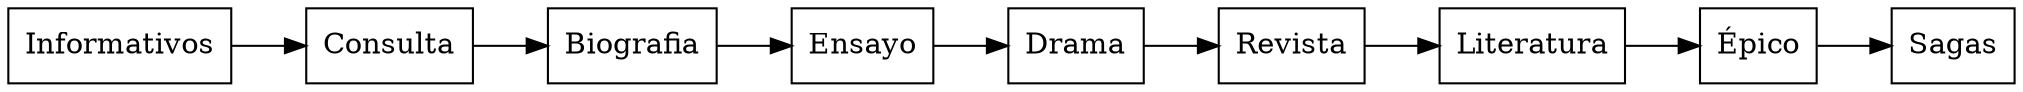 digraph g{ rankdir = LR; node [shape = box];
Informativos -> Consulta;
Consulta -> Biografia;
Biografia -> Ensayo;
Ensayo -> Drama;
Drama -> Revista;
Revista -> Literatura;
Literatura -> Épico;
Épico -> Sagas;
}